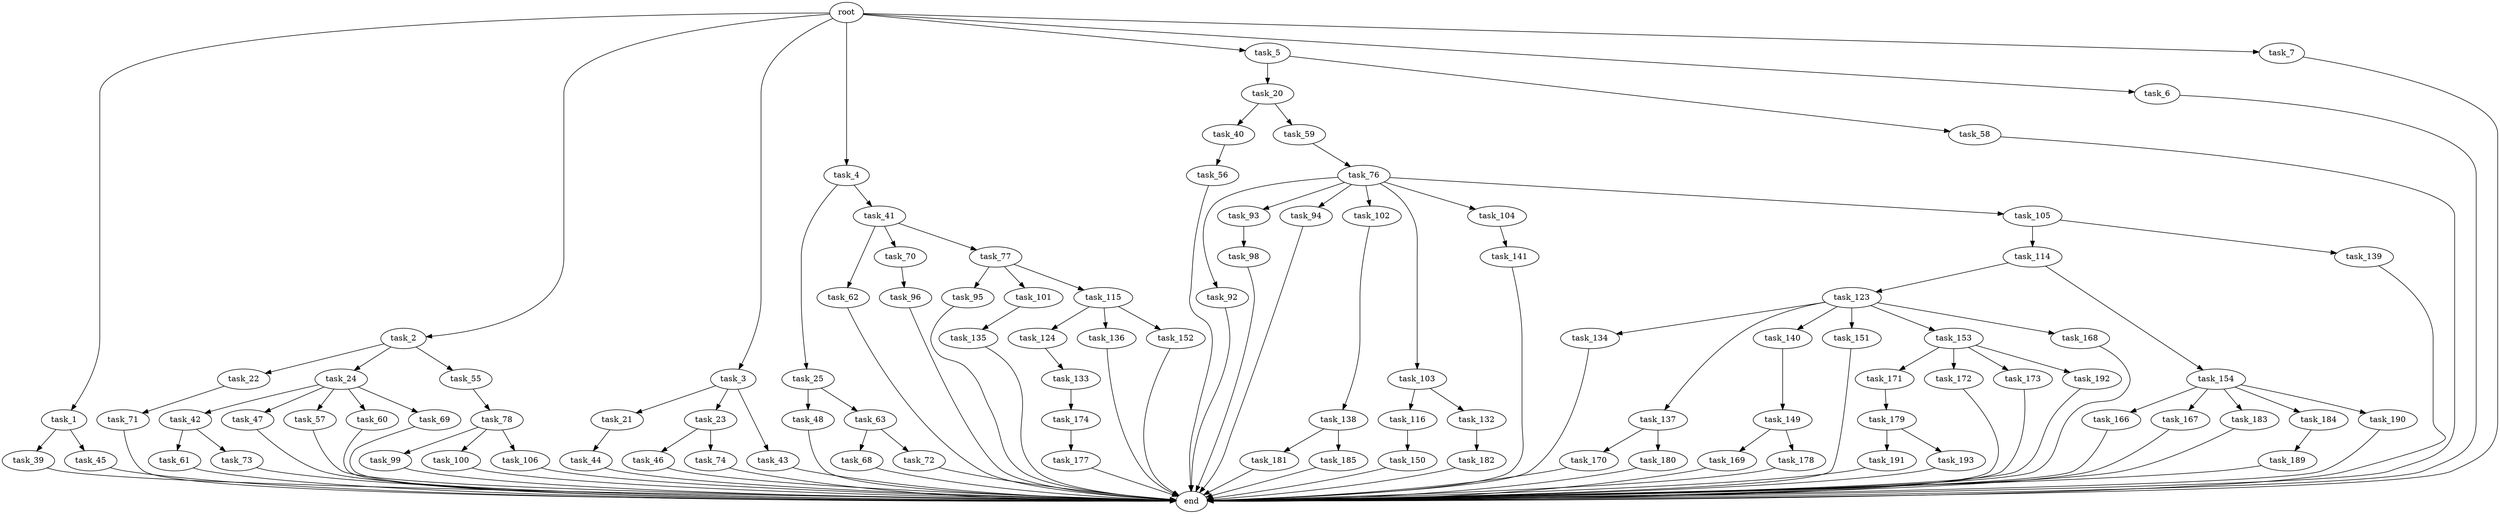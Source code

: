 digraph G {
  root [size="0.000000"];
  task_1 [size="522101759901.000000"];
  task_2 [size="68719476736.000000"];
  task_3 [size="368293445632.000000"];
  task_4 [size="263746889084.000000"];
  task_5 [size="231928233984.000000"];
  task_6 [size="4117367592.000000"];
  task_7 [size="1073741824000.000000"];
  task_20 [size="368293445632.000000"];
  task_21 [size="792825666225.000000"];
  task_22 [size="368293445632.000000"];
  task_23 [size="5941351463.000000"];
  task_24 [size="8589934592.000000"];
  task_25 [size="261681365820.000000"];
  task_39 [size="51373993010.000000"];
  task_40 [size="86852253655.000000"];
  task_41 [size="3993265699.000000"];
  task_42 [size="47205157594.000000"];
  task_43 [size="18384035015.000000"];
  task_44 [size="1043935048518.000000"];
  task_45 [size="1073741824000.000000"];
  task_46 [size="19828057714.000000"];
  task_47 [size="7606403952.000000"];
  task_48 [size="134217728000.000000"];
  task_55 [size="4568873758.000000"];
  task_56 [size="214360559722.000000"];
  task_57 [size="549755813888.000000"];
  task_58 [size="134217728000.000000"];
  task_59 [size="46058451182.000000"];
  task_60 [size="782757789696.000000"];
  task_61 [size="4427310815.000000"];
  task_62 [size="859657981416.000000"];
  task_63 [size="21970980056.000000"];
  task_68 [size="9454507963.000000"];
  task_69 [size="52991841190.000000"];
  task_70 [size="549755813888.000000"];
  task_71 [size="111656822297.000000"];
  task_72 [size="549755813888.000000"];
  task_73 [size="208893618734.000000"];
  task_74 [size="1190067948.000000"];
  task_76 [size="1157834837041.000000"];
  task_77 [size="2700042080.000000"];
  task_78 [size="68719476736.000000"];
  task_92 [size="5613561887.000000"];
  task_93 [size="1505021898.000000"];
  task_94 [size="441799928707.000000"];
  task_95 [size="1073741824000.000000"];
  task_96 [size="549755813888.000000"];
  task_98 [size="231928233984.000000"];
  task_99 [size="837435954.000000"];
  task_100 [size="24817300925.000000"];
  task_101 [size="31144164276.000000"];
  task_102 [size="465342010035.000000"];
  task_103 [size="28991029248.000000"];
  task_104 [size="28991029248.000000"];
  task_105 [size="109131849162.000000"];
  task_106 [size="44593486872.000000"];
  task_114 [size="28991029248.000000"];
  task_115 [size="757058687324.000000"];
  task_116 [size="368293445632.000000"];
  task_123 [size="134217728000.000000"];
  task_124 [size="368293445632.000000"];
  task_132 [size="11368286130.000000"];
  task_133 [size="231928233984.000000"];
  task_134 [size="231928233984.000000"];
  task_135 [size="368293445632.000000"];
  task_136 [size="889052919150.000000"];
  task_137 [size="368293445632.000000"];
  task_138 [size="923619350630.000000"];
  task_139 [size="37662114454.000000"];
  task_140 [size="44091300413.000000"];
  task_141 [size="24733171814.000000"];
  task_149 [size="368293445632.000000"];
  task_150 [size="2054495457.000000"];
  task_151 [size="231928233984.000000"];
  task_152 [size="4387310247.000000"];
  task_153 [size="275323616224.000000"];
  task_154 [size="12605505848.000000"];
  task_166 [size="517769695740.000000"];
  task_167 [size="7204673318.000000"];
  task_168 [size="782757789696.000000"];
  task_169 [size="549755813888.000000"];
  task_170 [size="733942905.000000"];
  task_171 [size="68719476736.000000"];
  task_172 [size="18816290714.000000"];
  task_173 [size="549755813888.000000"];
  task_174 [size="134217728000.000000"];
  task_177 [size="782757789696.000000"];
  task_178 [size="84643366451.000000"];
  task_179 [size="6822293911.000000"];
  task_180 [size="782757789696.000000"];
  task_181 [size="134217728000.000000"];
  task_182 [size="656130430779.000000"];
  task_183 [size="341084321405.000000"];
  task_184 [size="254001624136.000000"];
  task_185 [size="46725757292.000000"];
  task_189 [size="549755813888.000000"];
  task_190 [size="68719476736.000000"];
  task_191 [size="20474257025.000000"];
  task_192 [size="16228757070.000000"];
  task_193 [size="561525983953.000000"];
  end [size="0.000000"];

  root -> task_1 [size="1.000000"];
  root -> task_2 [size="1.000000"];
  root -> task_3 [size="1.000000"];
  root -> task_4 [size="1.000000"];
  root -> task_5 [size="1.000000"];
  root -> task_6 [size="1.000000"];
  root -> task_7 [size="1.000000"];
  task_1 -> task_39 [size="411041792.000000"];
  task_1 -> task_45 [size="411041792.000000"];
  task_2 -> task_22 [size="134217728.000000"];
  task_2 -> task_24 [size="134217728.000000"];
  task_2 -> task_55 [size="134217728.000000"];
  task_3 -> task_21 [size="411041792.000000"];
  task_3 -> task_23 [size="411041792.000000"];
  task_3 -> task_43 [size="411041792.000000"];
  task_4 -> task_25 [size="838860800.000000"];
  task_4 -> task_41 [size="838860800.000000"];
  task_5 -> task_20 [size="301989888.000000"];
  task_5 -> task_58 [size="301989888.000000"];
  task_6 -> end [size="1.000000"];
  task_7 -> end [size="1.000000"];
  task_20 -> task_40 [size="411041792.000000"];
  task_20 -> task_59 [size="411041792.000000"];
  task_21 -> task_44 [size="679477248.000000"];
  task_22 -> task_71 [size="411041792.000000"];
  task_23 -> task_46 [size="209715200.000000"];
  task_23 -> task_74 [size="209715200.000000"];
  task_24 -> task_42 [size="33554432.000000"];
  task_24 -> task_47 [size="33554432.000000"];
  task_24 -> task_57 [size="33554432.000000"];
  task_24 -> task_60 [size="33554432.000000"];
  task_24 -> task_69 [size="33554432.000000"];
  task_25 -> task_48 [size="209715200.000000"];
  task_25 -> task_63 [size="209715200.000000"];
  task_39 -> end [size="1.000000"];
  task_40 -> task_56 [size="75497472.000000"];
  task_41 -> task_62 [size="411041792.000000"];
  task_41 -> task_70 [size="411041792.000000"];
  task_41 -> task_77 [size="411041792.000000"];
  task_42 -> task_61 [size="33554432.000000"];
  task_42 -> task_73 [size="33554432.000000"];
  task_43 -> end [size="1.000000"];
  task_44 -> end [size="1.000000"];
  task_45 -> end [size="1.000000"];
  task_46 -> end [size="1.000000"];
  task_47 -> end [size="1.000000"];
  task_48 -> end [size="1.000000"];
  task_55 -> task_78 [size="75497472.000000"];
  task_56 -> end [size="1.000000"];
  task_57 -> end [size="1.000000"];
  task_58 -> end [size="1.000000"];
  task_59 -> task_76 [size="33554432.000000"];
  task_60 -> end [size="1.000000"];
  task_61 -> end [size="1.000000"];
  task_62 -> end [size="1.000000"];
  task_63 -> task_68 [size="679477248.000000"];
  task_63 -> task_72 [size="679477248.000000"];
  task_68 -> end [size="1.000000"];
  task_69 -> end [size="1.000000"];
  task_70 -> task_96 [size="536870912.000000"];
  task_71 -> end [size="1.000000"];
  task_72 -> end [size="1.000000"];
  task_73 -> end [size="1.000000"];
  task_74 -> end [size="1.000000"];
  task_76 -> task_92 [size="838860800.000000"];
  task_76 -> task_93 [size="838860800.000000"];
  task_76 -> task_94 [size="838860800.000000"];
  task_76 -> task_102 [size="838860800.000000"];
  task_76 -> task_103 [size="838860800.000000"];
  task_76 -> task_104 [size="838860800.000000"];
  task_76 -> task_105 [size="838860800.000000"];
  task_77 -> task_95 [size="134217728.000000"];
  task_77 -> task_101 [size="134217728.000000"];
  task_77 -> task_115 [size="134217728.000000"];
  task_78 -> task_99 [size="134217728.000000"];
  task_78 -> task_100 [size="134217728.000000"];
  task_78 -> task_106 [size="134217728.000000"];
  task_92 -> end [size="1.000000"];
  task_93 -> task_98 [size="33554432.000000"];
  task_94 -> end [size="1.000000"];
  task_95 -> end [size="1.000000"];
  task_96 -> end [size="1.000000"];
  task_98 -> end [size="1.000000"];
  task_99 -> end [size="1.000000"];
  task_100 -> end [size="1.000000"];
  task_101 -> task_135 [size="75497472.000000"];
  task_102 -> task_138 [size="536870912.000000"];
  task_103 -> task_116 [size="75497472.000000"];
  task_103 -> task_132 [size="75497472.000000"];
  task_104 -> task_141 [size="75497472.000000"];
  task_105 -> task_114 [size="134217728.000000"];
  task_105 -> task_139 [size="134217728.000000"];
  task_106 -> end [size="1.000000"];
  task_114 -> task_123 [size="75497472.000000"];
  task_114 -> task_154 [size="75497472.000000"];
  task_115 -> task_124 [size="838860800.000000"];
  task_115 -> task_136 [size="838860800.000000"];
  task_115 -> task_152 [size="838860800.000000"];
  task_116 -> task_150 [size="411041792.000000"];
  task_123 -> task_134 [size="209715200.000000"];
  task_123 -> task_137 [size="209715200.000000"];
  task_123 -> task_140 [size="209715200.000000"];
  task_123 -> task_151 [size="209715200.000000"];
  task_123 -> task_153 [size="209715200.000000"];
  task_123 -> task_168 [size="209715200.000000"];
  task_124 -> task_133 [size="411041792.000000"];
  task_132 -> task_182 [size="411041792.000000"];
  task_133 -> task_174 [size="301989888.000000"];
  task_134 -> end [size="1.000000"];
  task_135 -> end [size="1.000000"];
  task_136 -> end [size="1.000000"];
  task_137 -> task_170 [size="411041792.000000"];
  task_137 -> task_180 [size="411041792.000000"];
  task_138 -> task_181 [size="838860800.000000"];
  task_138 -> task_185 [size="838860800.000000"];
  task_139 -> end [size="1.000000"];
  task_140 -> task_149 [size="33554432.000000"];
  task_141 -> end [size="1.000000"];
  task_149 -> task_169 [size="411041792.000000"];
  task_149 -> task_178 [size="411041792.000000"];
  task_150 -> end [size="1.000000"];
  task_151 -> end [size="1.000000"];
  task_152 -> end [size="1.000000"];
  task_153 -> task_171 [size="536870912.000000"];
  task_153 -> task_172 [size="536870912.000000"];
  task_153 -> task_173 [size="536870912.000000"];
  task_153 -> task_192 [size="536870912.000000"];
  task_154 -> task_166 [size="411041792.000000"];
  task_154 -> task_167 [size="411041792.000000"];
  task_154 -> task_183 [size="411041792.000000"];
  task_154 -> task_184 [size="411041792.000000"];
  task_154 -> task_190 [size="411041792.000000"];
  task_166 -> end [size="1.000000"];
  task_167 -> end [size="1.000000"];
  task_168 -> end [size="1.000000"];
  task_169 -> end [size="1.000000"];
  task_170 -> end [size="1.000000"];
  task_171 -> task_179 [size="134217728.000000"];
  task_172 -> end [size="1.000000"];
  task_173 -> end [size="1.000000"];
  task_174 -> task_177 [size="209715200.000000"];
  task_177 -> end [size="1.000000"];
  task_178 -> end [size="1.000000"];
  task_179 -> task_191 [size="209715200.000000"];
  task_179 -> task_193 [size="209715200.000000"];
  task_180 -> end [size="1.000000"];
  task_181 -> end [size="1.000000"];
  task_182 -> end [size="1.000000"];
  task_183 -> end [size="1.000000"];
  task_184 -> task_189 [size="301989888.000000"];
  task_185 -> end [size="1.000000"];
  task_189 -> end [size="1.000000"];
  task_190 -> end [size="1.000000"];
  task_191 -> end [size="1.000000"];
  task_192 -> end [size="1.000000"];
  task_193 -> end [size="1.000000"];
}
